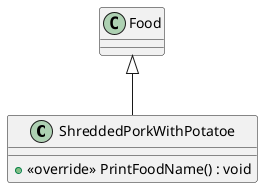 @startuml
class ShreddedPorkWithPotatoe {
    + <<override>> PrintFoodName() : void
}
Food <|-- ShreddedPorkWithPotatoe
@enduml
